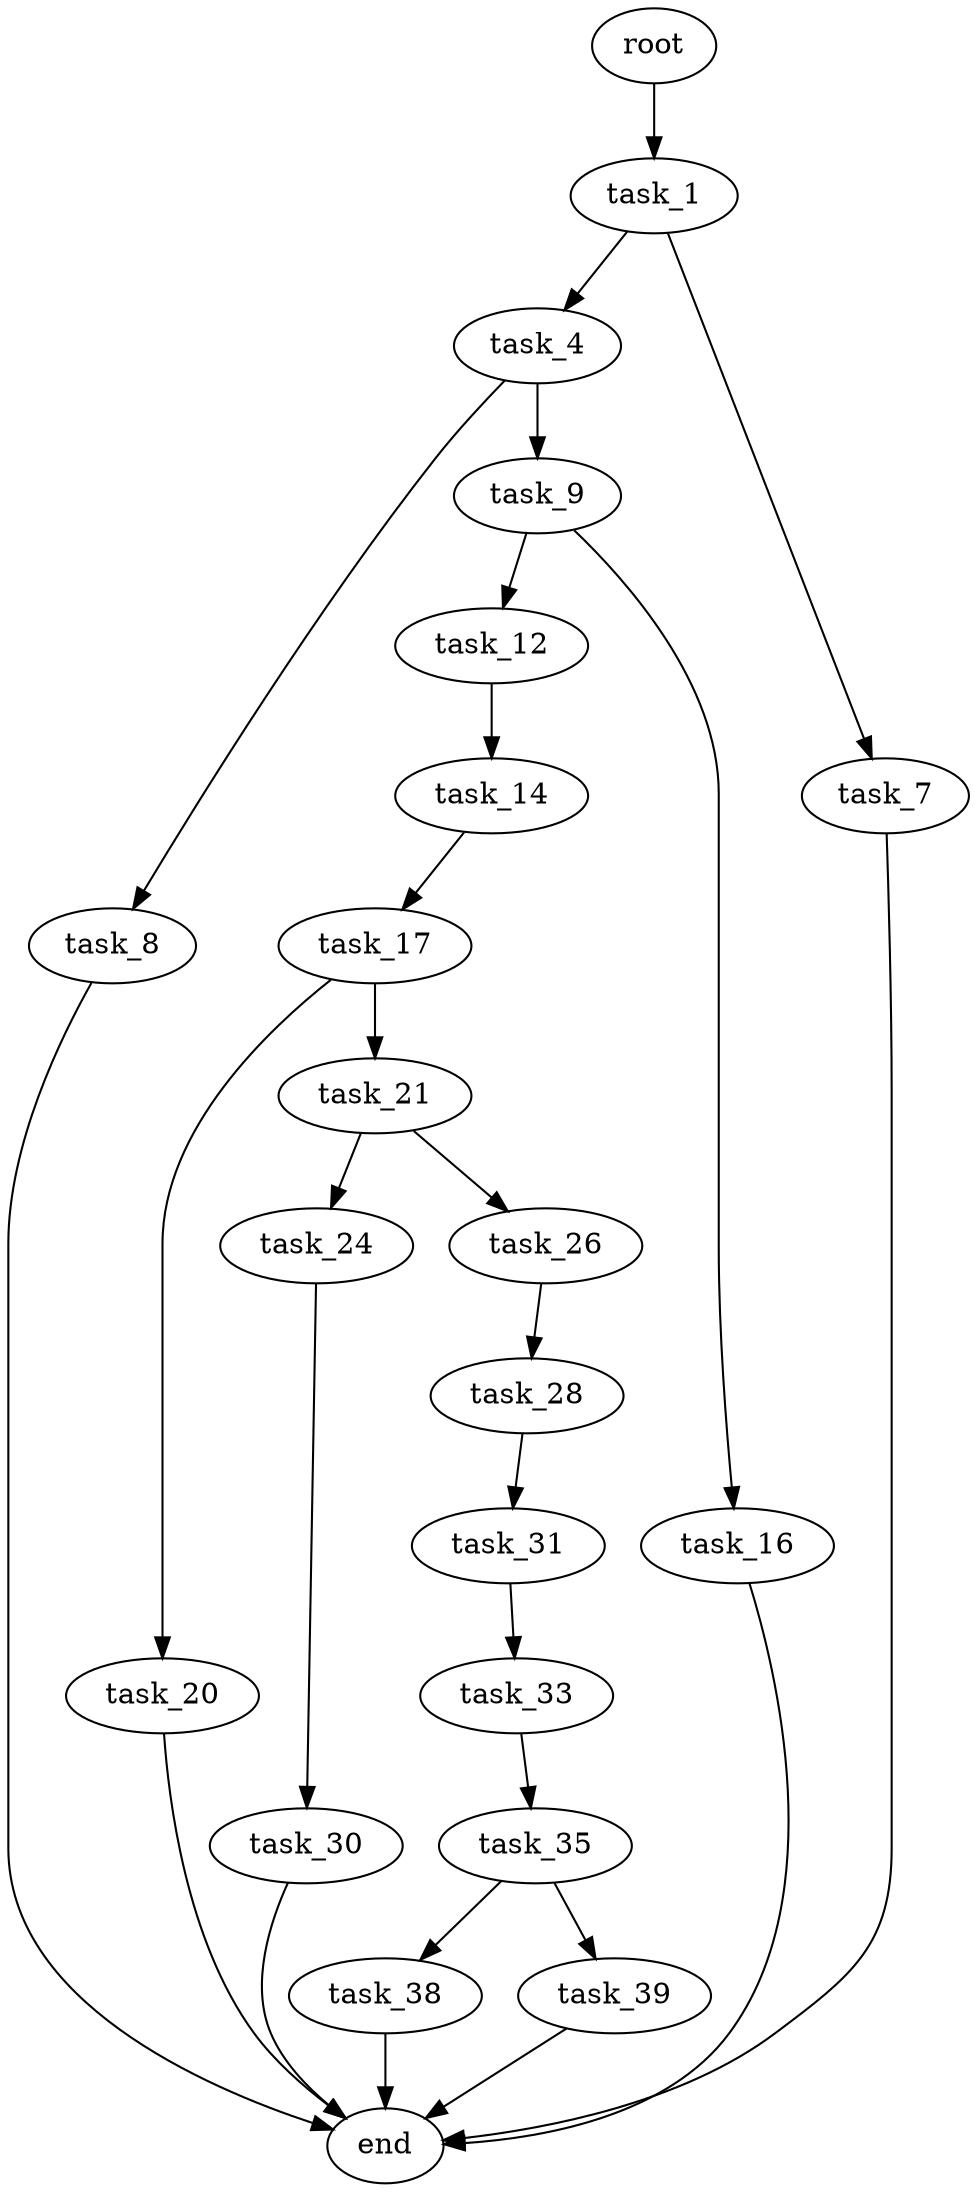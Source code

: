 digraph G {
  root [size="0.000000"];
  task_1 [size="21690516108.000000"];
  task_4 [size="368293445632.000000"];
  task_7 [size="134217728000.000000"];
  task_8 [size="1971750591.000000"];
  task_9 [size="31746113096.000000"];
  end [size="0.000000"];
  task_12 [size="782757789696.000000"];
  task_16 [size="8589934592.000000"];
  task_14 [size="52609022053.000000"];
  task_17 [size="15723392806.000000"];
  task_20 [size="29211310594.000000"];
  task_21 [size="22930081976.000000"];
  task_24 [size="1929898525.000000"];
  task_26 [size="504479459941.000000"];
  task_30 [size="782757789696.000000"];
  task_28 [size="368293445632.000000"];
  task_31 [size="202466569136.000000"];
  task_33 [size="46003740416.000000"];
  task_35 [size="37685856946.000000"];
  task_38 [size="727762769.000000"];
  task_39 [size="68719476736.000000"];

  root -> task_1 [size="1.000000"];
  task_1 -> task_4 [size="411041792.000000"];
  task_1 -> task_7 [size="411041792.000000"];
  task_4 -> task_8 [size="411041792.000000"];
  task_4 -> task_9 [size="411041792.000000"];
  task_7 -> end [size="1.000000"];
  task_8 -> end [size="1.000000"];
  task_9 -> task_12 [size="33554432.000000"];
  task_9 -> task_16 [size="33554432.000000"];
  task_12 -> task_14 [size="679477248.000000"];
  task_16 -> end [size="1.000000"];
  task_14 -> task_17 [size="838860800.000000"];
  task_17 -> task_20 [size="411041792.000000"];
  task_17 -> task_21 [size="411041792.000000"];
  task_20 -> end [size="1.000000"];
  task_21 -> task_24 [size="536870912.000000"];
  task_21 -> task_26 [size="536870912.000000"];
  task_24 -> task_30 [size="75497472.000000"];
  task_26 -> task_28 [size="679477248.000000"];
  task_30 -> end [size="1.000000"];
  task_28 -> task_31 [size="411041792.000000"];
  task_31 -> task_33 [size="536870912.000000"];
  task_33 -> task_35 [size="838860800.000000"];
  task_35 -> task_38 [size="679477248.000000"];
  task_35 -> task_39 [size="679477248.000000"];
  task_38 -> end [size="1.000000"];
  task_39 -> end [size="1.000000"];
}
